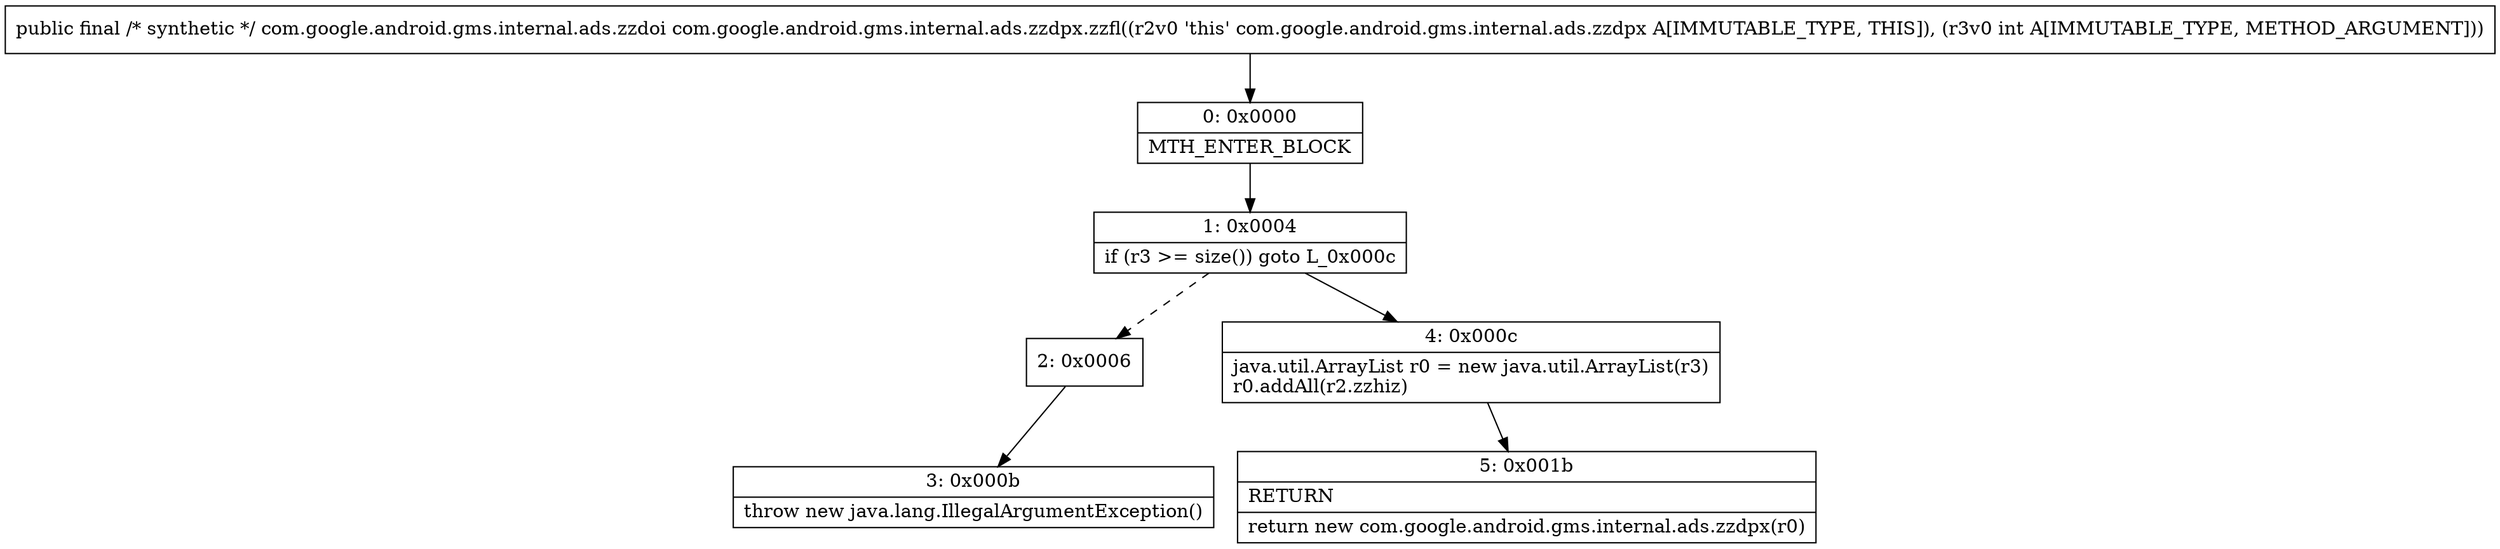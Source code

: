 digraph "CFG forcom.google.android.gms.internal.ads.zzdpx.zzfl(I)Lcom\/google\/android\/gms\/internal\/ads\/zzdoi;" {
Node_0 [shape=record,label="{0\:\ 0x0000|MTH_ENTER_BLOCK\l}"];
Node_1 [shape=record,label="{1\:\ 0x0004|if (r3 \>= size()) goto L_0x000c\l}"];
Node_2 [shape=record,label="{2\:\ 0x0006}"];
Node_3 [shape=record,label="{3\:\ 0x000b|throw new java.lang.IllegalArgumentException()\l}"];
Node_4 [shape=record,label="{4\:\ 0x000c|java.util.ArrayList r0 = new java.util.ArrayList(r3)\lr0.addAll(r2.zzhiz)\l}"];
Node_5 [shape=record,label="{5\:\ 0x001b|RETURN\l|return new com.google.android.gms.internal.ads.zzdpx(r0)\l}"];
MethodNode[shape=record,label="{public final \/* synthetic *\/ com.google.android.gms.internal.ads.zzdoi com.google.android.gms.internal.ads.zzdpx.zzfl((r2v0 'this' com.google.android.gms.internal.ads.zzdpx A[IMMUTABLE_TYPE, THIS]), (r3v0 int A[IMMUTABLE_TYPE, METHOD_ARGUMENT])) }"];
MethodNode -> Node_0;
Node_0 -> Node_1;
Node_1 -> Node_2[style=dashed];
Node_1 -> Node_4;
Node_2 -> Node_3;
Node_4 -> Node_5;
}

